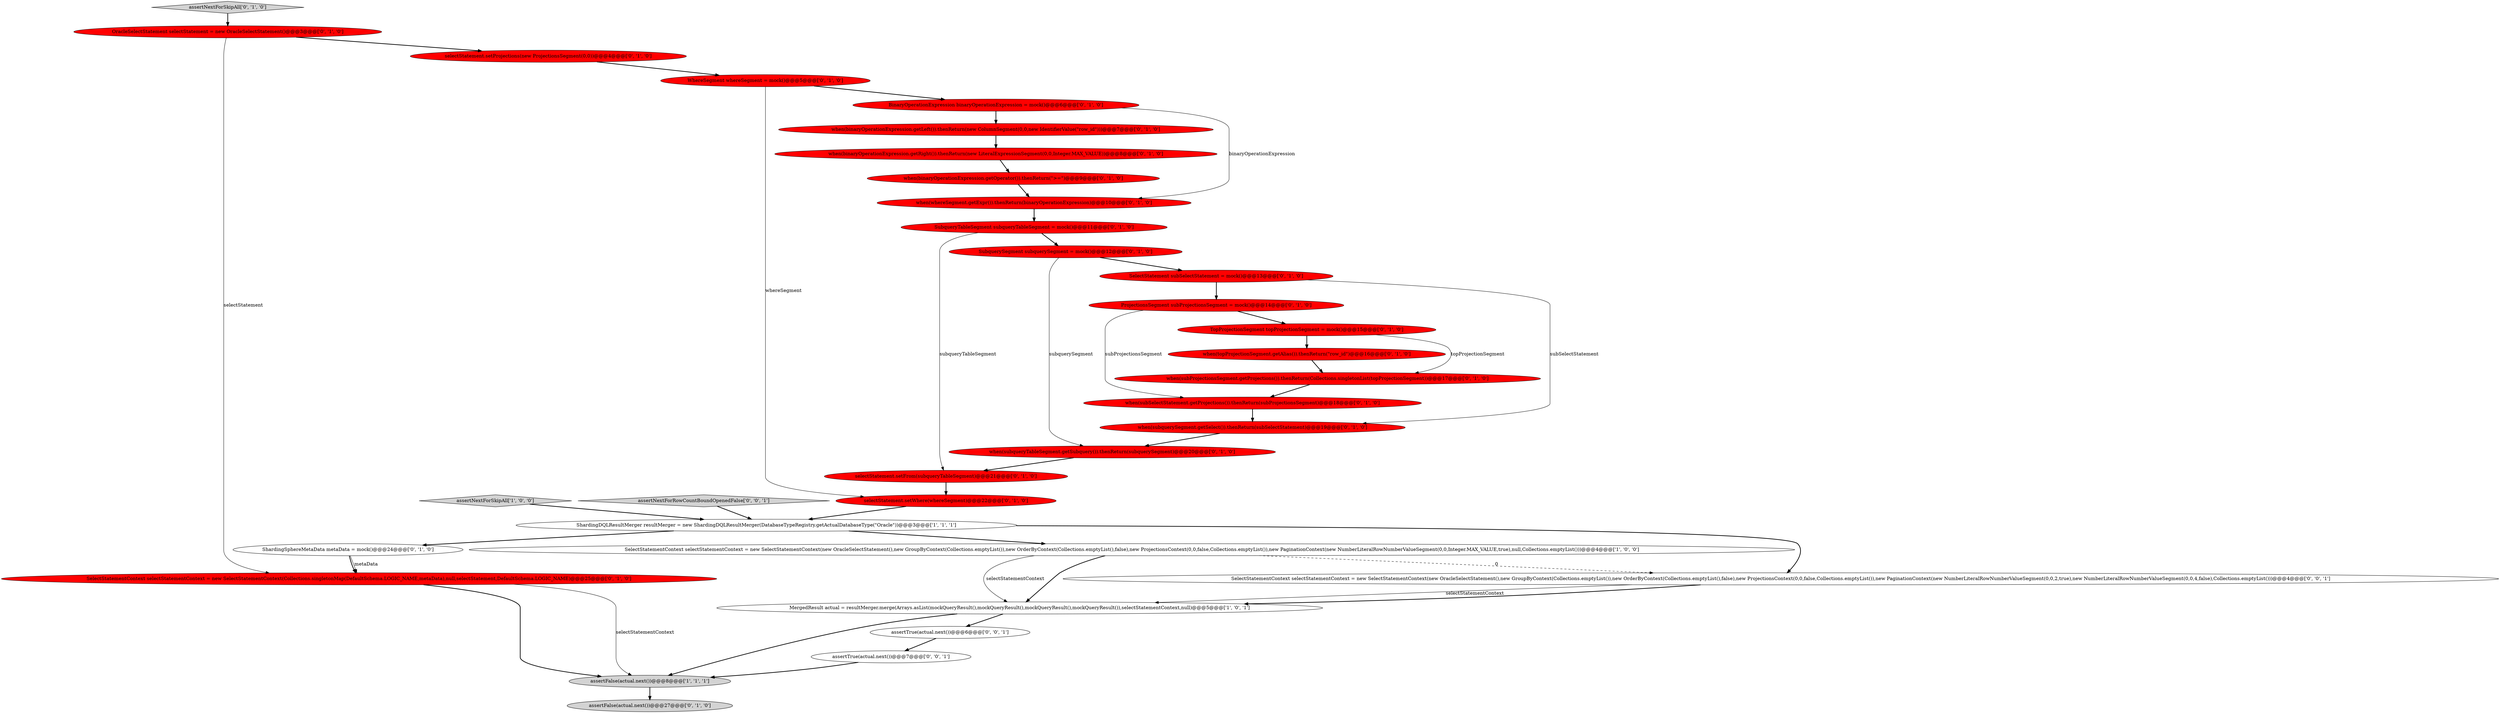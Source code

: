 digraph {
21 [style = filled, label = "assertNextForSkipAll['0', '1', '0']", fillcolor = lightgray, shape = diamond image = "AAA0AAABBB2BBB"];
12 [style = filled, label = "selectStatement.setWhere(whereSegment)@@@22@@@['0', '1', '0']", fillcolor = red, shape = ellipse image = "AAA1AAABBB2BBB"];
25 [style = filled, label = "SubquerySegment subquerySegment = mock()@@@12@@@['0', '1', '0']", fillcolor = red, shape = ellipse image = "AAA1AAABBB2BBB"];
8 [style = filled, label = "when(subSelectStatement.getProjections()).thenReturn(subProjectionsSegment)@@@18@@@['0', '1', '0']", fillcolor = red, shape = ellipse image = "AAA1AAABBB2BBB"];
27 [style = filled, label = "WhereSegment whereSegment = mock()@@@5@@@['0', '1', '0']", fillcolor = red, shape = ellipse image = "AAA1AAABBB2BBB"];
0 [style = filled, label = "assertFalse(actual.next())@@@8@@@['1', '1', '1']", fillcolor = lightgray, shape = ellipse image = "AAA0AAABBB1BBB"];
17 [style = filled, label = "when(binaryOperationExpression.getRight()).thenReturn(new LiteralExpressionSegment(0,0,Integer.MAX_VALUE))@@@8@@@['0', '1', '0']", fillcolor = red, shape = ellipse image = "AAA1AAABBB2BBB"];
18 [style = filled, label = "OracleSelectStatement selectStatement = new OracleSelectStatement()@@@3@@@['0', '1', '0']", fillcolor = red, shape = ellipse image = "AAA1AAABBB2BBB"];
4 [style = filled, label = "assertNextForSkipAll['1', '0', '0']", fillcolor = lightgray, shape = diamond image = "AAA0AAABBB1BBB"];
14 [style = filled, label = "selectStatement.setProjections(new ProjectionsSegment(0,0))@@@4@@@['0', '1', '0']", fillcolor = red, shape = ellipse image = "AAA1AAABBB2BBB"];
29 [style = filled, label = "assertTrue(actual.next())@@@6@@@['0', '0', '1']", fillcolor = white, shape = ellipse image = "AAA0AAABBB3BBB"];
3 [style = filled, label = "MergedResult actual = resultMerger.merge(Arrays.asList(mockQueryResult(),mockQueryResult(),mockQueryResult(),mockQueryResult()),selectStatementContext,null)@@@5@@@['1', '0', '1']", fillcolor = white, shape = ellipse image = "AAA0AAABBB1BBB"];
16 [style = filled, label = "when(subquerySegment.getSelect()).thenReturn(subSelectStatement)@@@19@@@['0', '1', '0']", fillcolor = red, shape = ellipse image = "AAA1AAABBB2BBB"];
24 [style = filled, label = "SubqueryTableSegment subqueryTableSegment = mock()@@@11@@@['0', '1', '0']", fillcolor = red, shape = ellipse image = "AAA1AAABBB2BBB"];
11 [style = filled, label = "TopProjectionSegment topProjectionSegment = mock()@@@15@@@['0', '1', '0']", fillcolor = red, shape = ellipse image = "AAA1AAABBB2BBB"];
7 [style = filled, label = "when(subProjectionsSegment.getProjections()).thenReturn(Collections.singletonList(topProjectionSegment))@@@17@@@['0', '1', '0']", fillcolor = red, shape = ellipse image = "AAA1AAABBB2BBB"];
6 [style = filled, label = "when(whereSegment.getExpr()).thenReturn(binaryOperationExpression)@@@10@@@['0', '1', '0']", fillcolor = red, shape = ellipse image = "AAA1AAABBB2BBB"];
2 [style = filled, label = "SelectStatementContext selectStatementContext = new SelectStatementContext(new OracleSelectStatement(),new GroupByContext(Collections.emptyList()),new OrderByContext(Collections.emptyList(),false),new ProjectionsContext(0,0,false,Collections.emptyList()),new PaginationContext(new NumberLiteralRowNumberValueSegment(0,0,Integer.MAX_VALUE,true),null,Collections.emptyList()))@@@4@@@['1', '0', '0']", fillcolor = white, shape = ellipse image = "AAA0AAABBB1BBB"];
22 [style = filled, label = "when(binaryOperationExpression.getOperator()).thenReturn(\">=\")@@@9@@@['0', '1', '0']", fillcolor = red, shape = ellipse image = "AAA1AAABBB2BBB"];
31 [style = filled, label = "assertNextForRowCountBoundOpenedFalse['0', '0', '1']", fillcolor = lightgray, shape = diamond image = "AAA0AAABBB3BBB"];
9 [style = filled, label = "when(topProjectionSegment.getAlias()).thenReturn(\"row_id\")@@@16@@@['0', '1', '0']", fillcolor = red, shape = ellipse image = "AAA1AAABBB2BBB"];
30 [style = filled, label = "assertTrue(actual.next())@@@7@@@['0', '0', '1']", fillcolor = white, shape = ellipse image = "AAA0AAABBB3BBB"];
32 [style = filled, label = "SelectStatementContext selectStatementContext = new SelectStatementContext(new OracleSelectStatement(),new GroupByContext(Collections.emptyList()),new OrderByContext(Collections.emptyList(),false),new ProjectionsContext(0,0,false,Collections.emptyList()),new PaginationContext(new NumberLiteralRowNumberValueSegment(0,0,2,true),new NumberLiteralRowNumberValueSegment(0,0,4,false),Collections.emptyList()))@@@4@@@['0', '0', '1']", fillcolor = white, shape = ellipse image = "AAA0AAABBB3BBB"];
20 [style = filled, label = "SelectStatementContext selectStatementContext = new SelectStatementContext(Collections.singletonMap(DefaultSchema.LOGIC_NAME,metaData),null,selectStatement,DefaultSchema.LOGIC_NAME)@@@25@@@['0', '1', '0']", fillcolor = red, shape = ellipse image = "AAA1AAABBB2BBB"];
1 [style = filled, label = "ShardingDQLResultMerger resultMerger = new ShardingDQLResultMerger(DatabaseTypeRegistry.getActualDatabaseType(\"Oracle\"))@@@3@@@['1', '1', '1']", fillcolor = white, shape = ellipse image = "AAA0AAABBB1BBB"];
28 [style = filled, label = "BinaryOperationExpression binaryOperationExpression = mock()@@@6@@@['0', '1', '0']", fillcolor = red, shape = ellipse image = "AAA1AAABBB2BBB"];
5 [style = filled, label = "selectStatement.setFrom(subqueryTableSegment)@@@21@@@['0', '1', '0']", fillcolor = red, shape = ellipse image = "AAA1AAABBB2BBB"];
23 [style = filled, label = "ShardingSphereMetaData metaData = mock()@@@24@@@['0', '1', '0']", fillcolor = white, shape = ellipse image = "AAA0AAABBB2BBB"];
10 [style = filled, label = "SelectStatement subSelectStatement = mock()@@@13@@@['0', '1', '0']", fillcolor = red, shape = ellipse image = "AAA1AAABBB2BBB"];
26 [style = filled, label = "when(binaryOperationExpression.getLeft()).thenReturn(new ColumnSegment(0,0,new IdentifierValue(\"row_id\")))@@@7@@@['0', '1', '0']", fillcolor = red, shape = ellipse image = "AAA1AAABBB2BBB"];
15 [style = filled, label = "assertFalse(actual.next())@@@27@@@['0', '1', '0']", fillcolor = lightgray, shape = ellipse image = "AAA0AAABBB2BBB"];
19 [style = filled, label = "ProjectionsSegment subProjectionsSegment = mock()@@@14@@@['0', '1', '0']", fillcolor = red, shape = ellipse image = "AAA1AAABBB2BBB"];
13 [style = filled, label = "when(subqueryTableSegment.getSubquery()).thenReturn(subquerySegment)@@@20@@@['0', '1', '0']", fillcolor = red, shape = ellipse image = "AAA1AAABBB2BBB"];
8->16 [style = bold, label=""];
16->13 [style = bold, label=""];
23->20 [style = bold, label=""];
11->7 [style = solid, label="topProjectionSegment"];
26->17 [style = bold, label=""];
29->30 [style = bold, label=""];
24->5 [style = solid, label="subqueryTableSegment"];
10->19 [style = bold, label=""];
27->28 [style = bold, label=""];
2->3 [style = bold, label=""];
20->0 [style = bold, label=""];
25->13 [style = solid, label="subquerySegment"];
2->32 [style = dashed, label="0"];
28->26 [style = bold, label=""];
6->24 [style = bold, label=""];
19->11 [style = bold, label=""];
31->1 [style = bold, label=""];
17->22 [style = bold, label=""];
11->9 [style = bold, label=""];
9->7 [style = bold, label=""];
7->8 [style = bold, label=""];
12->1 [style = bold, label=""];
28->6 [style = solid, label="binaryOperationExpression"];
0->15 [style = bold, label=""];
21->18 [style = bold, label=""];
3->0 [style = bold, label=""];
1->23 [style = bold, label=""];
2->3 [style = solid, label="selectStatementContext"];
23->20 [style = solid, label="metaData"];
10->16 [style = solid, label="subSelectStatement"];
18->20 [style = solid, label="selectStatement"];
32->3 [style = solid, label="selectStatementContext"];
5->12 [style = bold, label=""];
24->25 [style = bold, label=""];
27->12 [style = solid, label="whereSegment"];
20->0 [style = solid, label="selectStatementContext"];
13->5 [style = bold, label=""];
1->32 [style = bold, label=""];
25->10 [style = bold, label=""];
4->1 [style = bold, label=""];
1->2 [style = bold, label=""];
14->27 [style = bold, label=""];
30->0 [style = bold, label=""];
32->3 [style = bold, label=""];
18->14 [style = bold, label=""];
3->29 [style = bold, label=""];
19->8 [style = solid, label="subProjectionsSegment"];
22->6 [style = bold, label=""];
}
